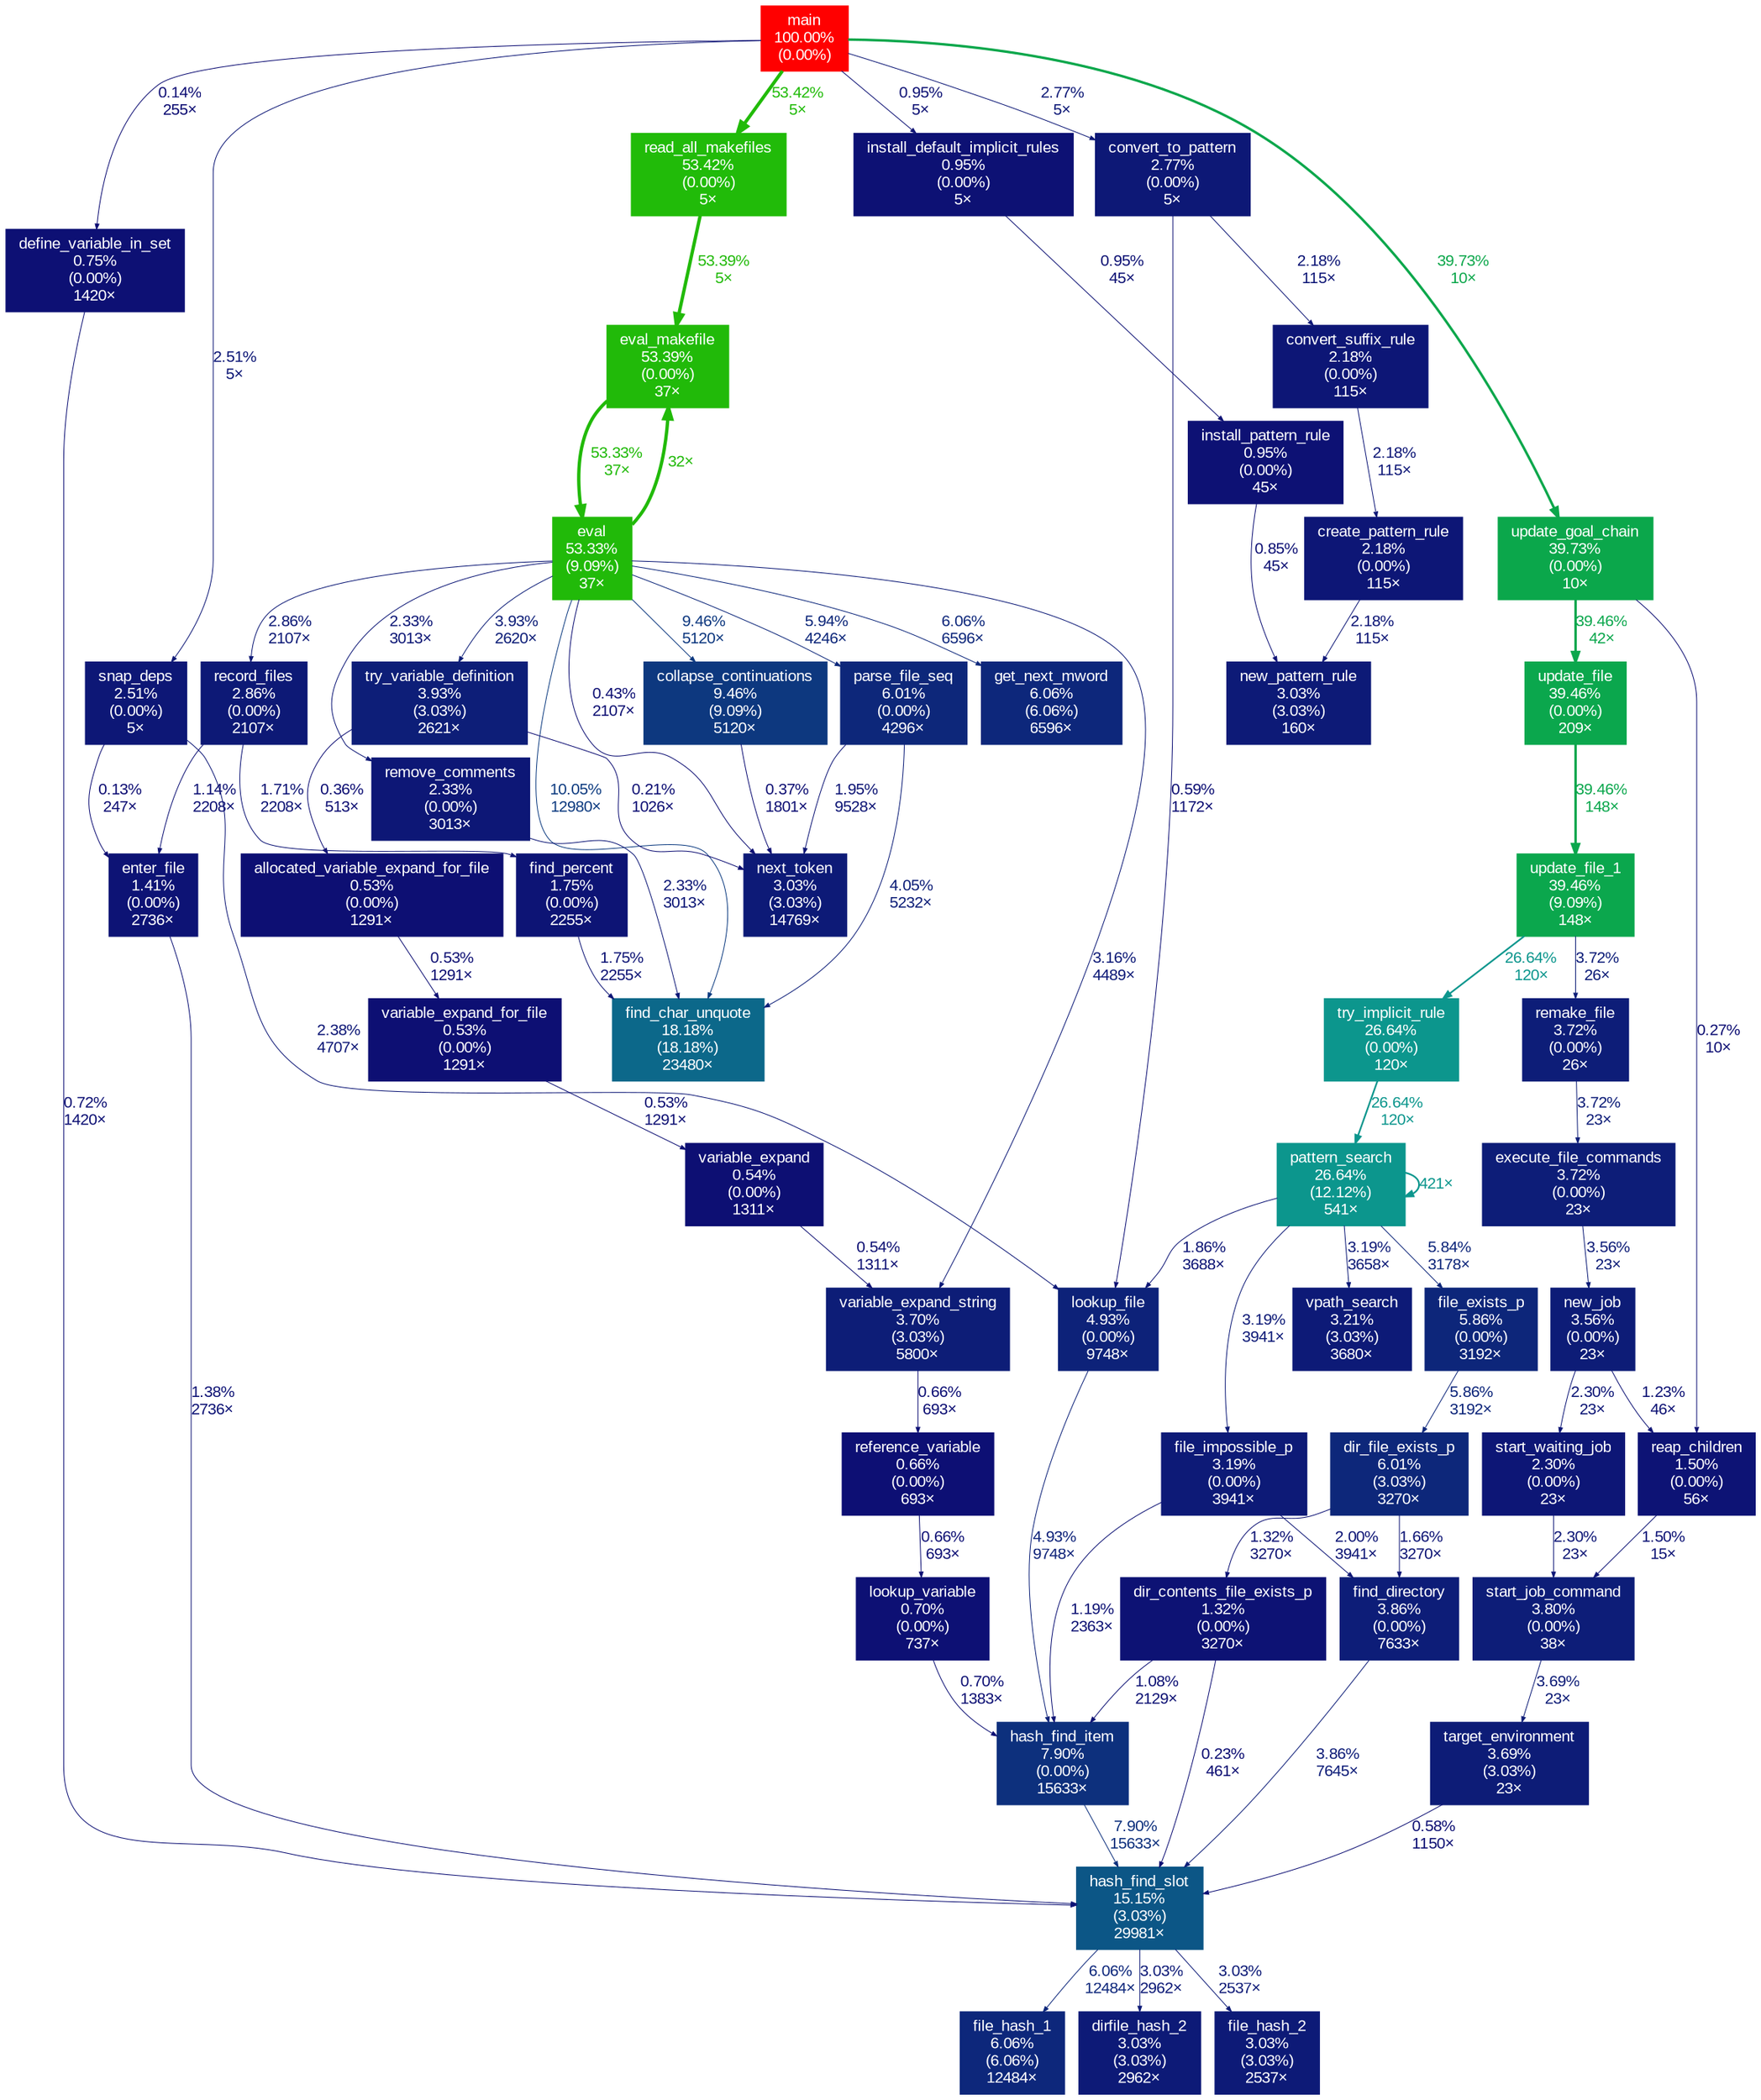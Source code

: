 digraph {
	graph [fontname=Arial, nodesep=0.125, ranksep=0.25];
	node [fontcolor=white, fontname=Arial, height=0, shape=box, style=filled, width=0];
	edge [fontname=Arial];
	1 [color="#ff0000", fontcolor="#ffffff", fontsize="10.00", label="main\n100.00%\n(0.00%)"];
	1 -> 2 [arrowsize="0.73", color="#21bb09", fontcolor="#21bb09", fontsize="10.00", label="53.42%\n5×", labeldistance="2.14", penwidth="2.14"];
	1 -> 5 [arrowsize="0.63", color="#0ba74b", fontcolor="#0ba74b", fontsize="10.00", label="39.73%\n10×", labeldistance="1.59", penwidth="1.59"];
	1 -> 36 [arrowsize="0.35", color="#0d1876", fontcolor="#0d1876", fontsize="10.00", label="2.77%\n5×", labeldistance="0.50", penwidth="0.50"];
	1 -> 37 [arrowsize="0.35", color="#0d1776", fontcolor="#0d1776", fontsize="10.00", label="2.51%\n5×", labeldistance="0.50", penwidth="0.50"];
	1 -> 47 [arrowsize="0.35", color="#0d1174", fontcolor="#0d1174", fontsize="10.00", label="0.95%\n5×", labeldistance="0.50", penwidth="0.50"];
	1 -> 48 [arrowsize="0.35", color="#0d0d73", fontcolor="#0d0d73", fontsize="10.00", label="0.14%\n255×", labeldistance="0.50", penwidth="0.50"];
	2 [color="#21bb09", fontcolor="#ffffff", fontsize="10.00", label="read_all_makefiles\n53.42%\n(0.00%)\n5×"];
	2 -> 64 [arrowsize="0.73", color="#21ba09", fontcolor="#21ba09", fontsize="10.00", label="53.39%\n5×", labeldistance="2.14", penwidth="2.14"];
	4 [color="#21ba09", fontcolor="#ffffff", fontsize="10.00", label="eval\n53.33%\n(9.09%)\n37×"];
	4 -> 10 [arrowsize="0.35", color="#0d3b80", fontcolor="#0d3b80", fontsize="10.00", label="10.05%\n12980×", labeldistance="0.50", penwidth="0.50"];
	4 -> 12 [arrowsize="0.35", color="#0d387f", fontcolor="#0d387f", fontsize="10.00", label="9.46%\n5120×", labeldistance="0.50", penwidth="0.50"];
	4 -> 14 [arrowsize="0.35", color="#0d277b", fontcolor="#0d277b", fontsize="10.00", label="6.06%\n6596×", labeldistance="0.50", penwidth="0.50"];
	4 -> 17 [arrowsize="0.35", color="#0d277a", fontcolor="#0d277a", fontsize="10.00", label="5.94%\n4246×", labeldistance="0.50", penwidth="0.50"];
	4 -> 20 [arrowsize="0.35", color="#0d1e78", fontcolor="#0d1e78", fontsize="10.00", label="3.93%\n2620×", labeldistance="0.50", penwidth="0.50"];
	4 -> 30 [arrowsize="0.35", color="#0d1a77", fontcolor="#0d1a77", fontsize="10.00", label="3.16%\n4489×", labeldistance="0.50", penwidth="0.50"];
	4 -> 32 [arrowsize="0.35", color="#0d0f73", fontcolor="#0d0f73", fontsize="10.00", label="0.43%\n2107×", labeldistance="0.50", penwidth="0.50"];
	4 -> 35 [arrowsize="0.35", color="#0d1976", fontcolor="#0d1976", fontsize="10.00", label="2.86%\n2107×", labeldistance="0.50", penwidth="0.50"];
	4 -> 38 [arrowsize="0.35", color="#0d1776", fontcolor="#0d1776", fontsize="10.00", label="2.33%\n3013×", labeldistance="0.50", penwidth="0.50"];
	4 -> 64 [arrowsize="0.73", color="#21ba09", fontcolor="#21ba09", fontsize="10.00", label="32×", labeldistance="2.13", penwidth="2.13"];
	5 [color="#0ba74b", fontcolor="#ffffff", fontsize="10.00", label="update_goal_chain\n39.73%\n(0.00%)\n10×"];
	5 -> 43 [arrowsize="0.35", color="#0d0e73", fontcolor="#0d0e73", fontsize="10.00", label="0.27%\n10×", labeldistance="0.50", penwidth="0.50"];
	5 -> 108 [arrowsize="0.63", color="#0ba74d", fontcolor="#0ba74d", fontsize="10.00", label="39.46%\n42×", labeldistance="1.58", penwidth="1.58"];
	7 [color="#0ba74d", fontcolor="#ffffff", fontsize="10.00", label="update_file_1\n39.46%\n(9.09%)\n148×"];
	7 -> 9 [arrowsize="0.52", color="#0c968d", fontcolor="#0c968d", fontsize="10.00", label="26.64%\n120×", labeldistance="1.07", penwidth="1.07"];
	7 -> 23 [arrowsize="0.35", color="#0d1d78", fontcolor="#0d1d78", fontsize="10.00", label="3.72%\n26×", labeldistance="0.50", penwidth="0.50"];
	8 [color="#0c968d", fontcolor="#ffffff", fontsize="10.00", label="pattern_search\n26.64%\n(12.12%)\n541×"];
	8 -> 8 [arrowsize="0.52", color="#0c968d", fontcolor="#0c968d", fontsize="10.00", label="421×", labeldistance="1.07", penwidth="1.07"];
	8 -> 18 [arrowsize="0.35", color="#0d267a", fontcolor="#0d267a", fontsize="10.00", label="5.84%\n3178×", labeldistance="0.50", penwidth="0.50"];
	8 -> 19 [arrowsize="0.35", color="#0d1575", fontcolor="#0d1575", fontsize="10.00", label="1.86%\n3688×", labeldistance="0.50", penwidth="0.50"];
	8 -> 28 [arrowsize="0.35", color="#0d1a77", fontcolor="#0d1a77", fontsize="10.00", label="3.19%\n3658×", labeldistance="0.50", penwidth="0.50"];
	8 -> 29 [arrowsize="0.35", color="#0d1a77", fontcolor="#0d1a77", fontsize="10.00", label="3.19%\n3941×", labeldistance="0.50", penwidth="0.50"];
	9 [color="#0c968d", fontcolor="#ffffff", fontsize="10.00", label="try_implicit_rule\n26.64%\n(0.00%)\n120×"];
	9 -> 8 [arrowsize="0.52", color="#0c968d", fontcolor="#0c968d", fontsize="10.00", label="26.64%\n120×", labeldistance="1.07", penwidth="1.07"];
	10 [color="#0c688a", fontcolor="#ffffff", fontsize="10.00", label="find_char_unquote\n18.18%\n(18.18%)\n23480×"];
	11 [color="#0c5686", fontcolor="#ffffff", fontsize="10.00", label="hash_find_slot\n15.15%\n(3.03%)\n29981×"];
	11 -> 15 [arrowsize="0.35", color="#0d277b", fontcolor="#0d277b", fontsize="10.00", label="6.06%\n12484×", labeldistance="0.50", penwidth="0.50"];
	11 -> 33 [arrowsize="0.35", color="#0d1a77", fontcolor="#0d1a77", fontsize="10.00", label="3.03%\n2962×", labeldistance="0.50", penwidth="0.50"];
	11 -> 34 [arrowsize="0.35", color="#0d1a77", fontcolor="#0d1a77", fontsize="10.00", label="3.03%\n2537×", labeldistance="0.50", penwidth="0.50"];
	12 [color="#0d387f", fontcolor="#ffffff", fontsize="10.00", label="collapse_continuations\n9.46%\n(9.09%)\n5120×"];
	12 -> 32 [arrowsize="0.35", color="#0d0e73", fontcolor="#0d0e73", fontsize="10.00", label="0.37%\n1801×", labeldistance="0.50", penwidth="0.50"];
	13 [color="#0d307d", fontcolor="#ffffff", fontsize="10.00", label="hash_find_item\n7.90%\n(0.00%)\n15633×"];
	13 -> 11 [arrowsize="0.35", color="#0d307d", fontcolor="#0d307d", fontsize="10.00", label="7.90%\n15633×", labeldistance="0.50", penwidth="0.50"];
	14 [color="#0d277b", fontcolor="#ffffff", fontsize="10.00", label="get_next_mword\n6.06%\n(6.06%)\n6596×"];
	15 [color="#0d277b", fontcolor="#ffffff", fontsize="10.00", label="file_hash_1\n6.06%\n(6.06%)\n12484×"];
	16 [color="#0d277a", fontcolor="#ffffff", fontsize="10.00", label="dir_file_exists_p\n6.01%\n(3.03%)\n3270×"];
	16 -> 21 [arrowsize="0.35", color="#0d1475", fontcolor="#0d1475", fontsize="10.00", label="1.66%\n3270×", labeldistance="0.50", penwidth="0.50"];
	16 -> 45 [arrowsize="0.35", color="#0d1274", fontcolor="#0d1274", fontsize="10.00", label="1.32%\n3270×", labeldistance="0.50", penwidth="0.50"];
	17 [color="#0d277a", fontcolor="#ffffff", fontsize="10.00", label="parse_file_seq\n6.01%\n(0.00%)\n4296×"];
	17 -> 10 [arrowsize="0.35", color="#0d1e78", fontcolor="#0d1e78", fontsize="10.00", label="4.05%\n5232×", labeldistance="0.50", penwidth="0.50"];
	17 -> 32 [arrowsize="0.35", color="#0d1575", fontcolor="#0d1575", fontsize="10.00", label="1.95%\n9528×", labeldistance="0.50", penwidth="0.50"];
	18 [color="#0d267a", fontcolor="#ffffff", fontsize="10.00", label="file_exists_p\n5.86%\n(0.00%)\n3192×"];
	18 -> 16 [arrowsize="0.35", color="#0d267a", fontcolor="#0d267a", fontsize="10.00", label="5.86%\n3192×", labeldistance="0.50", penwidth="0.50"];
	19 [color="#0d2279", fontcolor="#ffffff", fontsize="10.00", label="lookup_file\n4.93%\n(0.00%)\n9748×"];
	19 -> 13 [arrowsize="0.35", color="#0d2279", fontcolor="#0d2279", fontsize="10.00", label="4.93%\n9748×", labeldistance="0.50", penwidth="0.50"];
	20 [color="#0d1e78", fontcolor="#ffffff", fontsize="10.00", label="try_variable_definition\n3.93%\n(3.03%)\n2621×"];
	20 -> 32 [arrowsize="0.35", color="#0d0e73", fontcolor="#0d0e73", fontsize="10.00", label="0.21%\n1026×", labeldistance="0.50", penwidth="0.50"];
	20 -> 101 [arrowsize="0.35", color="#0d0e73", fontcolor="#0d0e73", fontsize="10.00", label="0.36%\n513×", labeldistance="0.50", penwidth="0.50"];
	21 [color="#0d1d78", fontcolor="#ffffff", fontsize="10.00", label="find_directory\n3.86%\n(0.00%)\n7633×"];
	21 -> 11 [arrowsize="0.35", color="#0d1d78", fontcolor="#0d1d78", fontsize="10.00", label="3.86%\n7645×", labeldistance="0.50", penwidth="0.50"];
	22 [color="#0d1d78", fontcolor="#ffffff", fontsize="10.00", label="start_job_command\n3.80%\n(0.00%)\n38×"];
	22 -> 26 [arrowsize="0.35", color="#0d1c77", fontcolor="#0d1c77", fontsize="10.00", label="3.69%\n23×", labeldistance="0.50", penwidth="0.50"];
	23 [color="#0d1d78", fontcolor="#ffffff", fontsize="10.00", label="remake_file\n3.72%\n(0.00%)\n26×"];
	23 -> 24 [arrowsize="0.35", color="#0d1d78", fontcolor="#0d1d78", fontsize="10.00", label="3.72%\n23×", labeldistance="0.50", penwidth="0.50"];
	24 [color="#0d1d78", fontcolor="#ffffff", fontsize="10.00", label="execute_file_commands\n3.72%\n(0.00%)\n23×"];
	24 -> 27 [arrowsize="0.35", color="#0d1c77", fontcolor="#0d1c77", fontsize="10.00", label="3.56%\n23×", labeldistance="0.50", penwidth="0.50"];
	26 [color="#0d1c77", fontcolor="#ffffff", fontsize="10.00", label="target_environment\n3.69%\n(3.03%)\n23×"];
	26 -> 11 [arrowsize="0.35", color="#0d0f73", fontcolor="#0d0f73", fontsize="10.00", label="0.58%\n1150×", labeldistance="0.50", penwidth="0.50"];
	27 [color="#0d1c77", fontcolor="#ffffff", fontsize="10.00", label="new_job\n3.56%\n(0.00%)\n23×"];
	27 -> 39 [arrowsize="0.35", color="#0d1676", fontcolor="#0d1676", fontsize="10.00", label="2.30%\n23×", labeldistance="0.50", penwidth="0.50"];
	27 -> 43 [arrowsize="0.35", color="#0d1274", fontcolor="#0d1274", fontsize="10.00", label="1.23%\n46×", labeldistance="0.50", penwidth="0.50"];
	28 [color="#0d1a77", fontcolor="#ffffff", fontsize="10.00", label="vpath_search\n3.21%\n(3.03%)\n3680×"];
	29 [color="#0d1a77", fontcolor="#ffffff", fontsize="10.00", label="file_impossible_p\n3.19%\n(0.00%)\n3941×"];
	29 -> 13 [arrowsize="0.35", color="#0d1274", fontcolor="#0d1274", fontsize="10.00", label="1.19%\n2363×", labeldistance="0.50", penwidth="0.50"];
	29 -> 21 [arrowsize="0.35", color="#0d1575", fontcolor="#0d1575", fontsize="10.00", label="2.00%\n3941×", labeldistance="0.50", penwidth="0.50"];
	30 [color="#0d1d77", fontcolor="#ffffff", fontsize="10.00", label="variable_expand_string\n3.70%\n(3.03%)\n5800×"];
	30 -> 50 [arrowsize="0.35", color="#0d0f74", fontcolor="#0d0f74", fontsize="10.00", label="0.66%\n693×", labeldistance="0.50", penwidth="0.50"];
	31 [color="#0d1a77", fontcolor="#ffffff", fontsize="10.00", label="new_pattern_rule\n3.03%\n(3.03%)\n160×"];
	32 [color="#0d1a77", fontcolor="#ffffff", fontsize="10.00", label="next_token\n3.03%\n(3.03%)\n14769×"];
	33 [color="#0d1a77", fontcolor="#ffffff", fontsize="10.00", label="dirfile_hash_2\n3.03%\n(3.03%)\n2962×"];
	34 [color="#0d1a77", fontcolor="#ffffff", fontsize="10.00", label="file_hash_2\n3.03%\n(3.03%)\n2537×"];
	35 [color="#0d1976", fontcolor="#ffffff", fontsize="10.00", label="record_files\n2.86%\n(0.00%)\n2107×"];
	35 -> 42 [arrowsize="0.35", color="#0d1475", fontcolor="#0d1475", fontsize="10.00", label="1.71%\n2208×", labeldistance="0.50", penwidth="0.50"];
	35 -> 44 [arrowsize="0.35", color="#0d1174", fontcolor="#0d1174", fontsize="10.00", label="1.14%\n2208×", labeldistance="0.50", penwidth="0.50"];
	36 [color="#0d1876", fontcolor="#ffffff", fontsize="10.00", label="convert_to_pattern\n2.77%\n(0.00%)\n5×"];
	36 -> 19 [arrowsize="0.35", color="#0d0f74", fontcolor="#0d0f74", fontsize="10.00", label="0.59%\n1172×", labeldistance="0.50", penwidth="0.50"];
	36 -> 40 [arrowsize="0.35", color="#0d1676", fontcolor="#0d1676", fontsize="10.00", label="2.18%\n115×", labeldistance="0.50", penwidth="0.50"];
	37 [color="#0d1776", fontcolor="#ffffff", fontsize="10.00", label="snap_deps\n2.51%\n(0.00%)\n5×"];
	37 -> 19 [arrowsize="0.35", color="#0d1776", fontcolor="#0d1776", fontsize="10.00", label="2.38%\n4707×", labeldistance="0.50", penwidth="0.50"];
	37 -> 44 [arrowsize="0.35", color="#0d0d73", fontcolor="#0d0d73", fontsize="10.00", label="0.13%\n247×", labeldistance="0.50", penwidth="0.50"];
	38 [color="#0d1776", fontcolor="#ffffff", fontsize="10.00", label="remove_comments\n2.33%\n(0.00%)\n3013×"];
	38 -> 10 [arrowsize="0.35", color="#0d1776", fontcolor="#0d1776", fontsize="10.00", label="2.33%\n3013×", labeldistance="0.50", penwidth="0.50"];
	39 [color="#0d1676", fontcolor="#ffffff", fontsize="10.00", label="start_waiting_job\n2.30%\n(0.00%)\n23×"];
	39 -> 22 [arrowsize="0.35", color="#0d1676", fontcolor="#0d1676", fontsize="10.00", label="2.30%\n23×", labeldistance="0.50", penwidth="0.50"];
	40 [color="#0d1676", fontcolor="#ffffff", fontsize="10.00", label="convert_suffix_rule\n2.18%\n(0.00%)\n115×"];
	40 -> 41 [arrowsize="0.35", color="#0d1676", fontcolor="#0d1676", fontsize="10.00", label="2.18%\n115×", labeldistance="0.50", penwidth="0.50"];
	41 [color="#0d1676", fontcolor="#ffffff", fontsize="10.00", label="create_pattern_rule\n2.18%\n(0.00%)\n115×"];
	41 -> 31 [arrowsize="0.35", color="#0d1676", fontcolor="#0d1676", fontsize="10.00", label="2.18%\n115×", labeldistance="0.50", penwidth="0.50"];
	42 [color="#0d1475", fontcolor="#ffffff", fontsize="10.00", label="find_percent\n1.75%\n(0.00%)\n2255×"];
	42 -> 10 [arrowsize="0.35", color="#0d1475", fontcolor="#0d1475", fontsize="10.00", label="1.75%\n2255×", labeldistance="0.50", penwidth="0.50"];
	43 [color="#0d1375", fontcolor="#ffffff", fontsize="10.00", label="reap_children\n1.50%\n(0.00%)\n56×"];
	43 -> 22 [arrowsize="0.35", color="#0d1375", fontcolor="#0d1375", fontsize="10.00", label="1.50%\n15×", labeldistance="0.50", penwidth="0.50"];
	44 [color="#0d1375", fontcolor="#ffffff", fontsize="10.00", label="enter_file\n1.41%\n(0.00%)\n2736×"];
	44 -> 11 [arrowsize="0.35", color="#0d1275", fontcolor="#0d1275", fontsize="10.00", label="1.38%\n2736×", labeldistance="0.50", penwidth="0.50"];
	45 [color="#0d1274", fontcolor="#ffffff", fontsize="10.00", label="dir_contents_file_exists_p\n1.32%\n(0.00%)\n3270×"];
	45 -> 11 [arrowsize="0.35", color="#0d0e73", fontcolor="#0d0e73", fontsize="10.00", label="0.23%\n461×", labeldistance="0.50", penwidth="0.50"];
	45 -> 13 [arrowsize="0.35", color="#0d1174", fontcolor="#0d1174", fontsize="10.00", label="1.08%\n2129×", labeldistance="0.50", penwidth="0.50"];
	46 [color="#0d1174", fontcolor="#ffffff", fontsize="10.00", label="install_pattern_rule\n0.95%\n(0.00%)\n45×"];
	46 -> 31 [arrowsize="0.35", color="#0d1074", fontcolor="#0d1074", fontsize="10.00", label="0.85%\n45×", labeldistance="0.50", penwidth="0.50"];
	47 [color="#0d1174", fontcolor="#ffffff", fontsize="10.00", label="install_default_implicit_rules\n0.95%\n(0.00%)\n5×"];
	47 -> 46 [arrowsize="0.35", color="#0d1174", fontcolor="#0d1174", fontsize="10.00", label="0.95%\n45×", labeldistance="0.50", penwidth="0.50"];
	48 [color="#0d1074", fontcolor="#ffffff", fontsize="10.00", label="define_variable_in_set\n0.75%\n(0.00%)\n1420×"];
	48 -> 11 [arrowsize="0.35", color="#0d1074", fontcolor="#0d1074", fontsize="10.00", label="0.72%\n1420×", labeldistance="0.50", penwidth="0.50"];
	49 [color="#0d1074", fontcolor="#ffffff", fontsize="10.00", label="lookup_variable\n0.70%\n(0.00%)\n737×"];
	49 -> 13 [arrowsize="0.35", color="#0d1074", fontcolor="#0d1074", fontsize="10.00", label="0.70%\n1383×", labeldistance="0.50", penwidth="0.50"];
	50 [color="#0d0f74", fontcolor="#ffffff", fontsize="10.00", label="reference_variable\n0.66%\n(0.00%)\n693×"];
	50 -> 49 [arrowsize="0.35", color="#0d0f74", fontcolor="#0d0f74", fontsize="10.00", label="0.66%\n693×", labeldistance="0.50", penwidth="0.50"];
	64 [color="#21ba09", fontcolor="#ffffff", fontsize="10.00", label="eval_makefile\n53.39%\n(0.00%)\n37×"];
	64 -> 4 [arrowsize="0.73", color="#21ba09", fontcolor="#21ba09", fontsize="10.00", label="53.33%\n37×", labeldistance="2.13", penwidth="2.13"];
	100 [color="#0d0f73", fontcolor="#ffffff", fontsize="10.00", label="variable_expand\n0.54%\n(0.00%)\n1311×"];
	100 -> 30 [arrowsize="0.35", color="#0d0f73", fontcolor="#0d0f73", fontsize="10.00", label="0.54%\n1311×", labeldistance="0.50", penwidth="0.50"];
	101 [color="#0d0f73", fontcolor="#ffffff", fontsize="10.00", label="allocated_variable_expand_for_file\n0.53%\n(0.00%)\n1291×"];
	101 -> 102 [arrowsize="0.35", color="#0d0f73", fontcolor="#0d0f73", fontsize="10.00", label="0.53%\n1291×", labeldistance="0.50", penwidth="0.50"];
	102 [color="#0d0f73", fontcolor="#ffffff", fontsize="10.00", label="variable_expand_for_file\n0.53%\n(0.00%)\n1291×"];
	102 -> 100 [arrowsize="0.35", color="#0d0f73", fontcolor="#0d0f73", fontsize="10.00", label="0.53%\n1291×", labeldistance="0.50", penwidth="0.50"];
	108 [color="#0ba74d", fontcolor="#ffffff", fontsize="10.00", label="update_file\n39.46%\n(0.00%)\n209×"];
	108 -> 7 [arrowsize="0.63", color="#0ba74d", fontcolor="#0ba74d", fontsize="10.00", label="39.46%\n148×", labeldistance="1.58", penwidth="1.58"];
}
